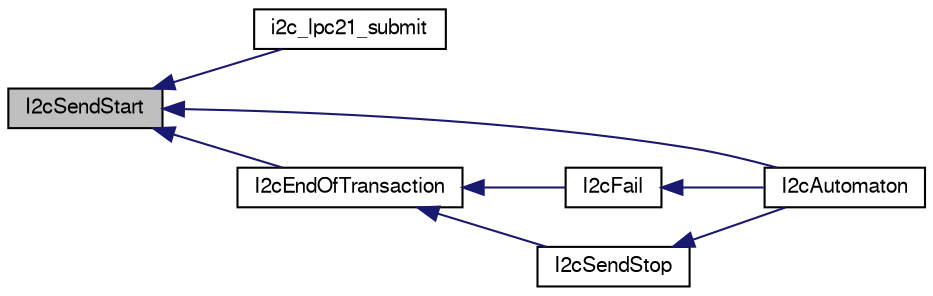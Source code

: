 digraph "I2cSendStart"
{
  edge [fontname="FreeSans",fontsize="10",labelfontname="FreeSans",labelfontsize="10"];
  node [fontname="FreeSans",fontsize="10",shape=record];
  rankdir="LR";
  Node1 [label="I2cSendStart",height=0.2,width=0.4,color="black", fillcolor="grey75", style="filled", fontcolor="black"];
  Node1 -> Node2 [dir="back",color="midnightblue",fontsize="10",style="solid",fontname="FreeSans"];
  Node2 [label="i2c_lpc21_submit",height=0.2,width=0.4,color="black", fillcolor="white", style="filled",URL="$lpc21_2mcu__periph_2i2c__arch_8c.html#a9c42e9878770c0799bee2c001f2a6151"];
  Node1 -> Node3 [dir="back",color="midnightblue",fontsize="10",style="solid",fontname="FreeSans"];
  Node3 [label="I2cAutomaton",height=0.2,width=0.4,color="black", fillcolor="white", style="filled",URL="$lpc21_2mcu__periph_2i2c__arch_8c.html#a512c156108b054d32fb4e221d2e057f7"];
  Node1 -> Node4 [dir="back",color="midnightblue",fontsize="10",style="solid",fontname="FreeSans"];
  Node4 [label="I2cEndOfTransaction",height=0.2,width=0.4,color="black", fillcolor="white", style="filled",URL="$lpc21_2mcu__periph_2i2c__arch_8c.html#a01409add519ec96f88feb3cd5f00740b"];
  Node4 -> Node5 [dir="back",color="midnightblue",fontsize="10",style="solid",fontname="FreeSans"];
  Node5 [label="I2cFail",height=0.2,width=0.4,color="black", fillcolor="white", style="filled",URL="$lpc21_2mcu__periph_2i2c__arch_8c.html#a900cc057905958b330a39d51c86203a0"];
  Node5 -> Node3 [dir="back",color="midnightblue",fontsize="10",style="solid",fontname="FreeSans"];
  Node4 -> Node6 [dir="back",color="midnightblue",fontsize="10",style="solid",fontname="FreeSans"];
  Node6 [label="I2cSendStop",height=0.2,width=0.4,color="black", fillcolor="white", style="filled",URL="$lpc21_2mcu__periph_2i2c__arch_8c.html#a9d8406f02daf5d8461ce53d7d97c3cfa"];
  Node6 -> Node3 [dir="back",color="midnightblue",fontsize="10",style="solid",fontname="FreeSans"];
}
